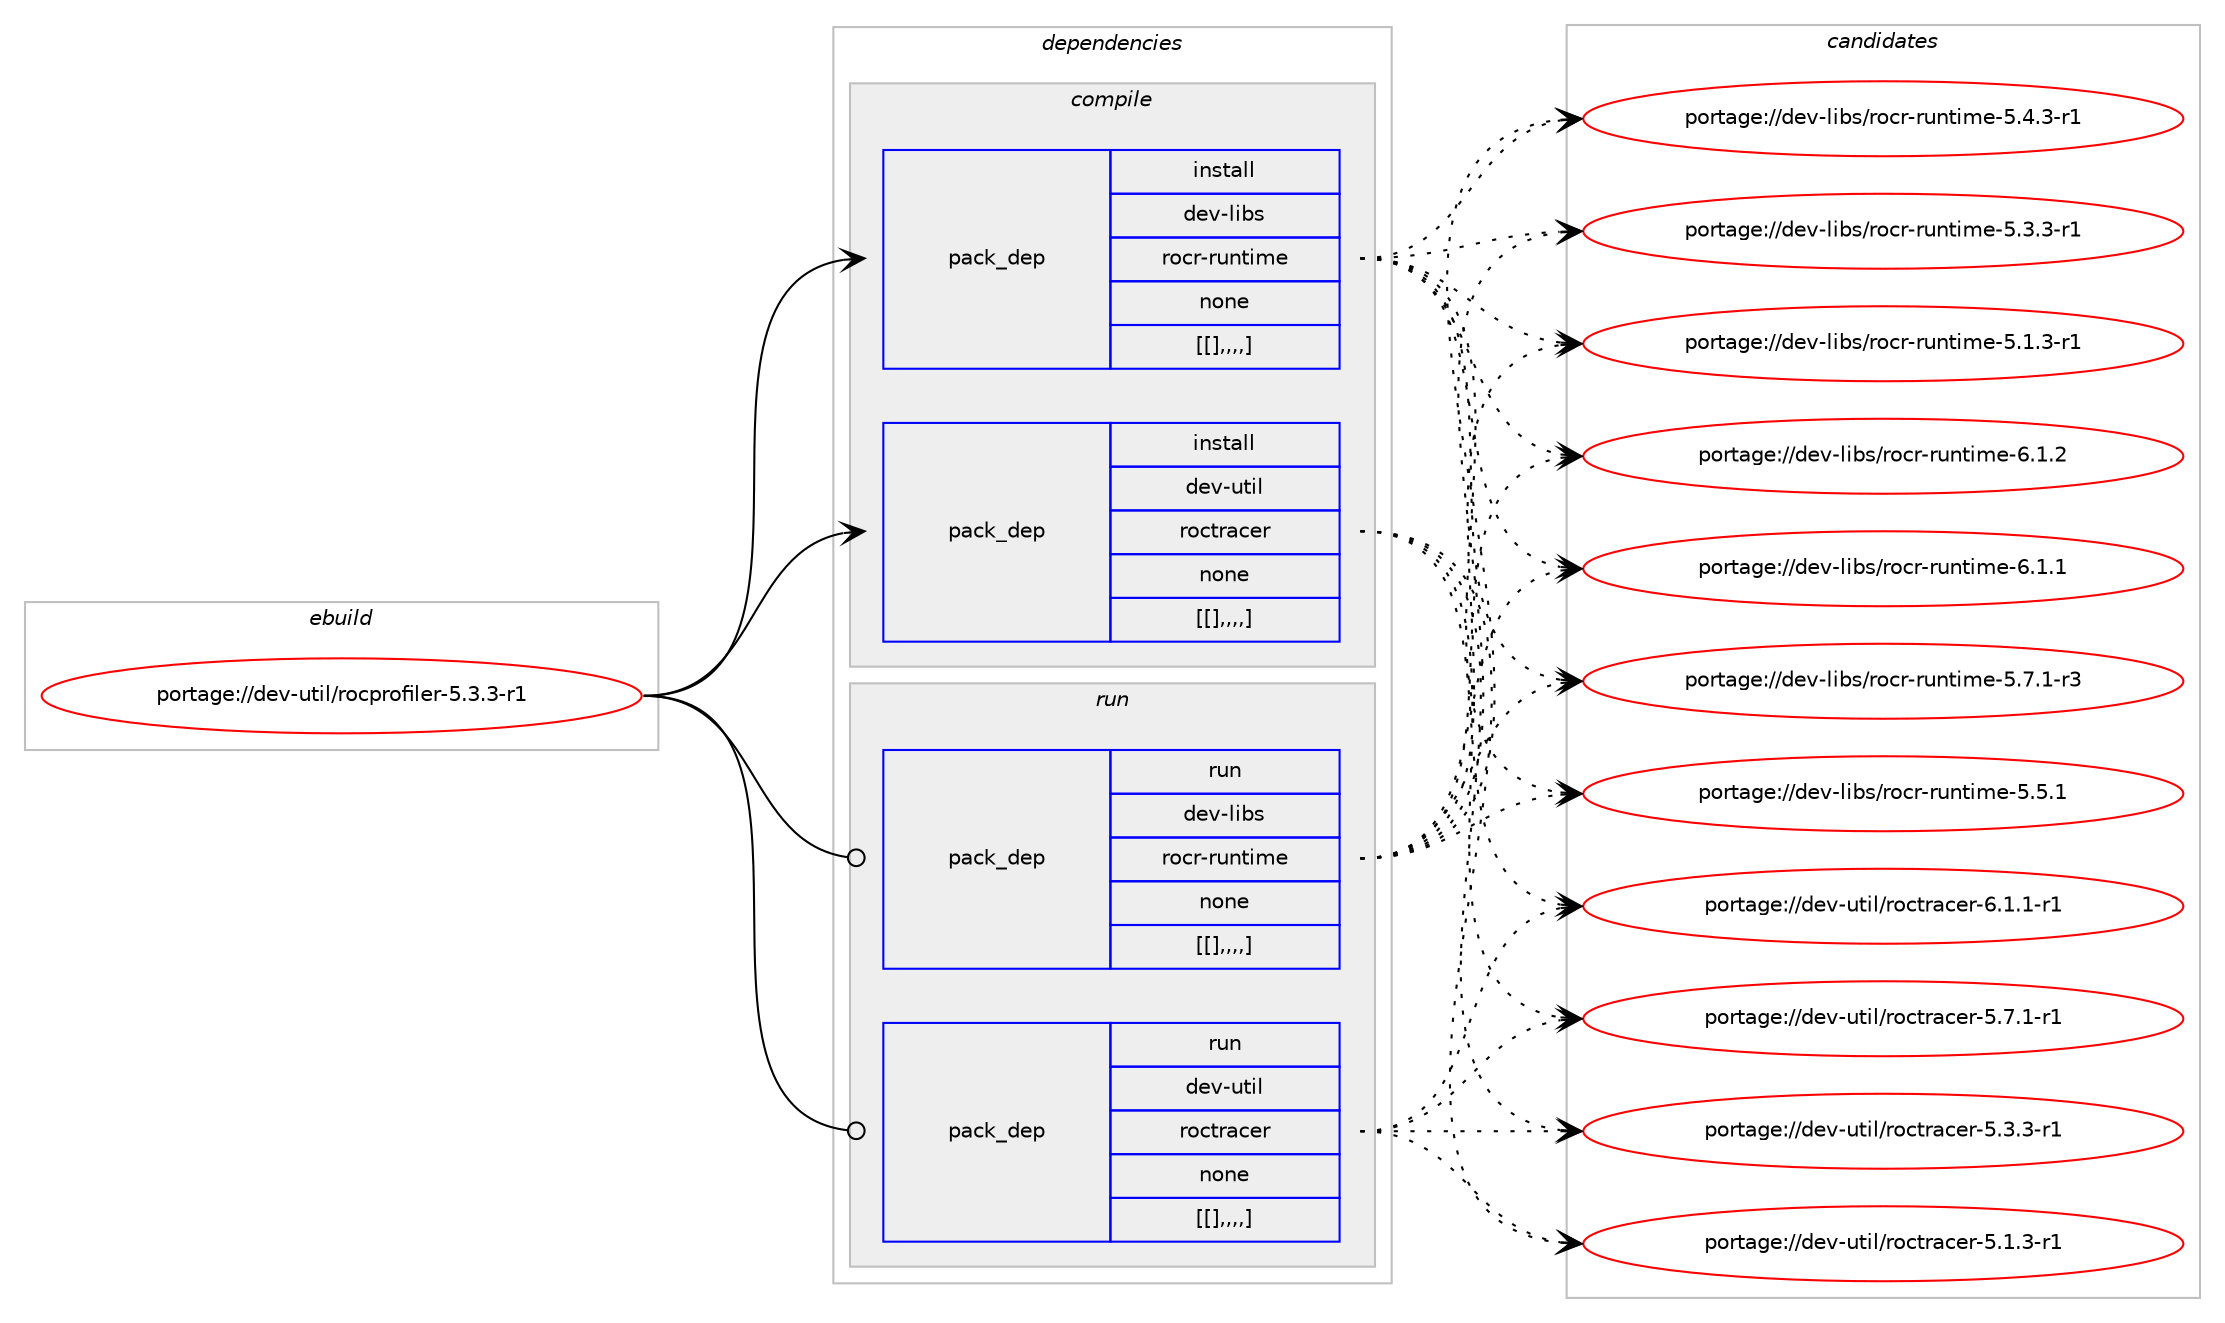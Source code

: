 digraph prolog {

# *************
# Graph options
# *************

newrank=true;
concentrate=true;
compound=true;
graph [rankdir=LR,fontname=Helvetica,fontsize=10,ranksep=1.5];#, ranksep=2.5, nodesep=0.2];
edge  [arrowhead=vee];
node  [fontname=Helvetica,fontsize=10];

# **********
# The ebuild
# **********

subgraph cluster_leftcol {
color=gray;
label=<<i>ebuild</i>>;
id [label="portage://dev-util/rocprofiler-5.3.3-r1", color=red, width=4, href="../dev-util/rocprofiler-5.3.3-r1.svg"];
}

# ****************
# The dependencies
# ****************

subgraph cluster_midcol {
color=gray;
label=<<i>dependencies</i>>;
subgraph cluster_compile {
fillcolor="#eeeeee";
style=filled;
label=<<i>compile</i>>;
subgraph pack157949 {
dependency222723 [label=<<TABLE BORDER="0" CELLBORDER="1" CELLSPACING="0" CELLPADDING="4" WIDTH="220"><TR><TD ROWSPAN="6" CELLPADDING="30">pack_dep</TD></TR><TR><TD WIDTH="110">install</TD></TR><TR><TD>dev-libs</TD></TR><TR><TD>rocr-runtime</TD></TR><TR><TD>none</TD></TR><TR><TD>[[],,,,]</TD></TR></TABLE>>, shape=none, color=blue];
}
id:e -> dependency222723:w [weight=20,style="solid",arrowhead="vee"];
subgraph pack157950 {
dependency222724 [label=<<TABLE BORDER="0" CELLBORDER="1" CELLSPACING="0" CELLPADDING="4" WIDTH="220"><TR><TD ROWSPAN="6" CELLPADDING="30">pack_dep</TD></TR><TR><TD WIDTH="110">install</TD></TR><TR><TD>dev-util</TD></TR><TR><TD>roctracer</TD></TR><TR><TD>none</TD></TR><TR><TD>[[],,,,]</TD></TR></TABLE>>, shape=none, color=blue];
}
id:e -> dependency222724:w [weight=20,style="solid",arrowhead="vee"];
}
subgraph cluster_compileandrun {
fillcolor="#eeeeee";
style=filled;
label=<<i>compile and run</i>>;
}
subgraph cluster_run {
fillcolor="#eeeeee";
style=filled;
label=<<i>run</i>>;
subgraph pack157951 {
dependency222725 [label=<<TABLE BORDER="0" CELLBORDER="1" CELLSPACING="0" CELLPADDING="4" WIDTH="220"><TR><TD ROWSPAN="6" CELLPADDING="30">pack_dep</TD></TR><TR><TD WIDTH="110">run</TD></TR><TR><TD>dev-libs</TD></TR><TR><TD>rocr-runtime</TD></TR><TR><TD>none</TD></TR><TR><TD>[[],,,,]</TD></TR></TABLE>>, shape=none, color=blue];
}
id:e -> dependency222725:w [weight=20,style="solid",arrowhead="odot"];
subgraph pack157952 {
dependency222726 [label=<<TABLE BORDER="0" CELLBORDER="1" CELLSPACING="0" CELLPADDING="4" WIDTH="220"><TR><TD ROWSPAN="6" CELLPADDING="30">pack_dep</TD></TR><TR><TD WIDTH="110">run</TD></TR><TR><TD>dev-util</TD></TR><TR><TD>roctracer</TD></TR><TR><TD>none</TD></TR><TR><TD>[[],,,,]</TD></TR></TABLE>>, shape=none, color=blue];
}
id:e -> dependency222726:w [weight=20,style="solid",arrowhead="odot"];
}
}

# **************
# The candidates
# **************

subgraph cluster_choices {
rank=same;
color=gray;
label=<<i>candidates</i>>;

subgraph choice157949 {
color=black;
nodesep=1;
choice1001011184510810598115471141119911445114117110116105109101455446494650 [label="portage://dev-libs/rocr-runtime-6.1.2", color=red, width=4,href="../dev-libs/rocr-runtime-6.1.2.svg"];
choice1001011184510810598115471141119911445114117110116105109101455446494649 [label="portage://dev-libs/rocr-runtime-6.1.1", color=red, width=4,href="../dev-libs/rocr-runtime-6.1.1.svg"];
choice10010111845108105981154711411199114451141171101161051091014553465546494511451 [label="portage://dev-libs/rocr-runtime-5.7.1-r3", color=red, width=4,href="../dev-libs/rocr-runtime-5.7.1-r3.svg"];
choice1001011184510810598115471141119911445114117110116105109101455346534649 [label="portage://dev-libs/rocr-runtime-5.5.1", color=red, width=4,href="../dev-libs/rocr-runtime-5.5.1.svg"];
choice10010111845108105981154711411199114451141171101161051091014553465246514511449 [label="portage://dev-libs/rocr-runtime-5.4.3-r1", color=red, width=4,href="../dev-libs/rocr-runtime-5.4.3-r1.svg"];
choice10010111845108105981154711411199114451141171101161051091014553465146514511449 [label="portage://dev-libs/rocr-runtime-5.3.3-r1", color=red, width=4,href="../dev-libs/rocr-runtime-5.3.3-r1.svg"];
choice10010111845108105981154711411199114451141171101161051091014553464946514511449 [label="portage://dev-libs/rocr-runtime-5.1.3-r1", color=red, width=4,href="../dev-libs/rocr-runtime-5.1.3-r1.svg"];
dependency222723:e -> choice1001011184510810598115471141119911445114117110116105109101455446494650:w [style=dotted,weight="100"];
dependency222723:e -> choice1001011184510810598115471141119911445114117110116105109101455446494649:w [style=dotted,weight="100"];
dependency222723:e -> choice10010111845108105981154711411199114451141171101161051091014553465546494511451:w [style=dotted,weight="100"];
dependency222723:e -> choice1001011184510810598115471141119911445114117110116105109101455346534649:w [style=dotted,weight="100"];
dependency222723:e -> choice10010111845108105981154711411199114451141171101161051091014553465246514511449:w [style=dotted,weight="100"];
dependency222723:e -> choice10010111845108105981154711411199114451141171101161051091014553465146514511449:w [style=dotted,weight="100"];
dependency222723:e -> choice10010111845108105981154711411199114451141171101161051091014553464946514511449:w [style=dotted,weight="100"];
}
subgraph choice157950 {
color=black;
nodesep=1;
choice10010111845117116105108471141119911611497991011144554464946494511449 [label="portage://dev-util/roctracer-6.1.1-r1", color=red, width=4,href="../dev-util/roctracer-6.1.1-r1.svg"];
choice10010111845117116105108471141119911611497991011144553465546494511449 [label="portage://dev-util/roctracer-5.7.1-r1", color=red, width=4,href="../dev-util/roctracer-5.7.1-r1.svg"];
choice10010111845117116105108471141119911611497991011144553465146514511449 [label="portage://dev-util/roctracer-5.3.3-r1", color=red, width=4,href="../dev-util/roctracer-5.3.3-r1.svg"];
choice10010111845117116105108471141119911611497991011144553464946514511449 [label="portage://dev-util/roctracer-5.1.3-r1", color=red, width=4,href="../dev-util/roctracer-5.1.3-r1.svg"];
dependency222724:e -> choice10010111845117116105108471141119911611497991011144554464946494511449:w [style=dotted,weight="100"];
dependency222724:e -> choice10010111845117116105108471141119911611497991011144553465546494511449:w [style=dotted,weight="100"];
dependency222724:e -> choice10010111845117116105108471141119911611497991011144553465146514511449:w [style=dotted,weight="100"];
dependency222724:e -> choice10010111845117116105108471141119911611497991011144553464946514511449:w [style=dotted,weight="100"];
}
subgraph choice157951 {
color=black;
nodesep=1;
choice1001011184510810598115471141119911445114117110116105109101455446494650 [label="portage://dev-libs/rocr-runtime-6.1.2", color=red, width=4,href="../dev-libs/rocr-runtime-6.1.2.svg"];
choice1001011184510810598115471141119911445114117110116105109101455446494649 [label="portage://dev-libs/rocr-runtime-6.1.1", color=red, width=4,href="../dev-libs/rocr-runtime-6.1.1.svg"];
choice10010111845108105981154711411199114451141171101161051091014553465546494511451 [label="portage://dev-libs/rocr-runtime-5.7.1-r3", color=red, width=4,href="../dev-libs/rocr-runtime-5.7.1-r3.svg"];
choice1001011184510810598115471141119911445114117110116105109101455346534649 [label="portage://dev-libs/rocr-runtime-5.5.1", color=red, width=4,href="../dev-libs/rocr-runtime-5.5.1.svg"];
choice10010111845108105981154711411199114451141171101161051091014553465246514511449 [label="portage://dev-libs/rocr-runtime-5.4.3-r1", color=red, width=4,href="../dev-libs/rocr-runtime-5.4.3-r1.svg"];
choice10010111845108105981154711411199114451141171101161051091014553465146514511449 [label="portage://dev-libs/rocr-runtime-5.3.3-r1", color=red, width=4,href="../dev-libs/rocr-runtime-5.3.3-r1.svg"];
choice10010111845108105981154711411199114451141171101161051091014553464946514511449 [label="portage://dev-libs/rocr-runtime-5.1.3-r1", color=red, width=4,href="../dev-libs/rocr-runtime-5.1.3-r1.svg"];
dependency222725:e -> choice1001011184510810598115471141119911445114117110116105109101455446494650:w [style=dotted,weight="100"];
dependency222725:e -> choice1001011184510810598115471141119911445114117110116105109101455446494649:w [style=dotted,weight="100"];
dependency222725:e -> choice10010111845108105981154711411199114451141171101161051091014553465546494511451:w [style=dotted,weight="100"];
dependency222725:e -> choice1001011184510810598115471141119911445114117110116105109101455346534649:w [style=dotted,weight="100"];
dependency222725:e -> choice10010111845108105981154711411199114451141171101161051091014553465246514511449:w [style=dotted,weight="100"];
dependency222725:e -> choice10010111845108105981154711411199114451141171101161051091014553465146514511449:w [style=dotted,weight="100"];
dependency222725:e -> choice10010111845108105981154711411199114451141171101161051091014553464946514511449:w [style=dotted,weight="100"];
}
subgraph choice157952 {
color=black;
nodesep=1;
choice10010111845117116105108471141119911611497991011144554464946494511449 [label="portage://dev-util/roctracer-6.1.1-r1", color=red, width=4,href="../dev-util/roctracer-6.1.1-r1.svg"];
choice10010111845117116105108471141119911611497991011144553465546494511449 [label="portage://dev-util/roctracer-5.7.1-r1", color=red, width=4,href="../dev-util/roctracer-5.7.1-r1.svg"];
choice10010111845117116105108471141119911611497991011144553465146514511449 [label="portage://dev-util/roctracer-5.3.3-r1", color=red, width=4,href="../dev-util/roctracer-5.3.3-r1.svg"];
choice10010111845117116105108471141119911611497991011144553464946514511449 [label="portage://dev-util/roctracer-5.1.3-r1", color=red, width=4,href="../dev-util/roctracer-5.1.3-r1.svg"];
dependency222726:e -> choice10010111845117116105108471141119911611497991011144554464946494511449:w [style=dotted,weight="100"];
dependency222726:e -> choice10010111845117116105108471141119911611497991011144553465546494511449:w [style=dotted,weight="100"];
dependency222726:e -> choice10010111845117116105108471141119911611497991011144553465146514511449:w [style=dotted,weight="100"];
dependency222726:e -> choice10010111845117116105108471141119911611497991011144553464946514511449:w [style=dotted,weight="100"];
}
}

}
